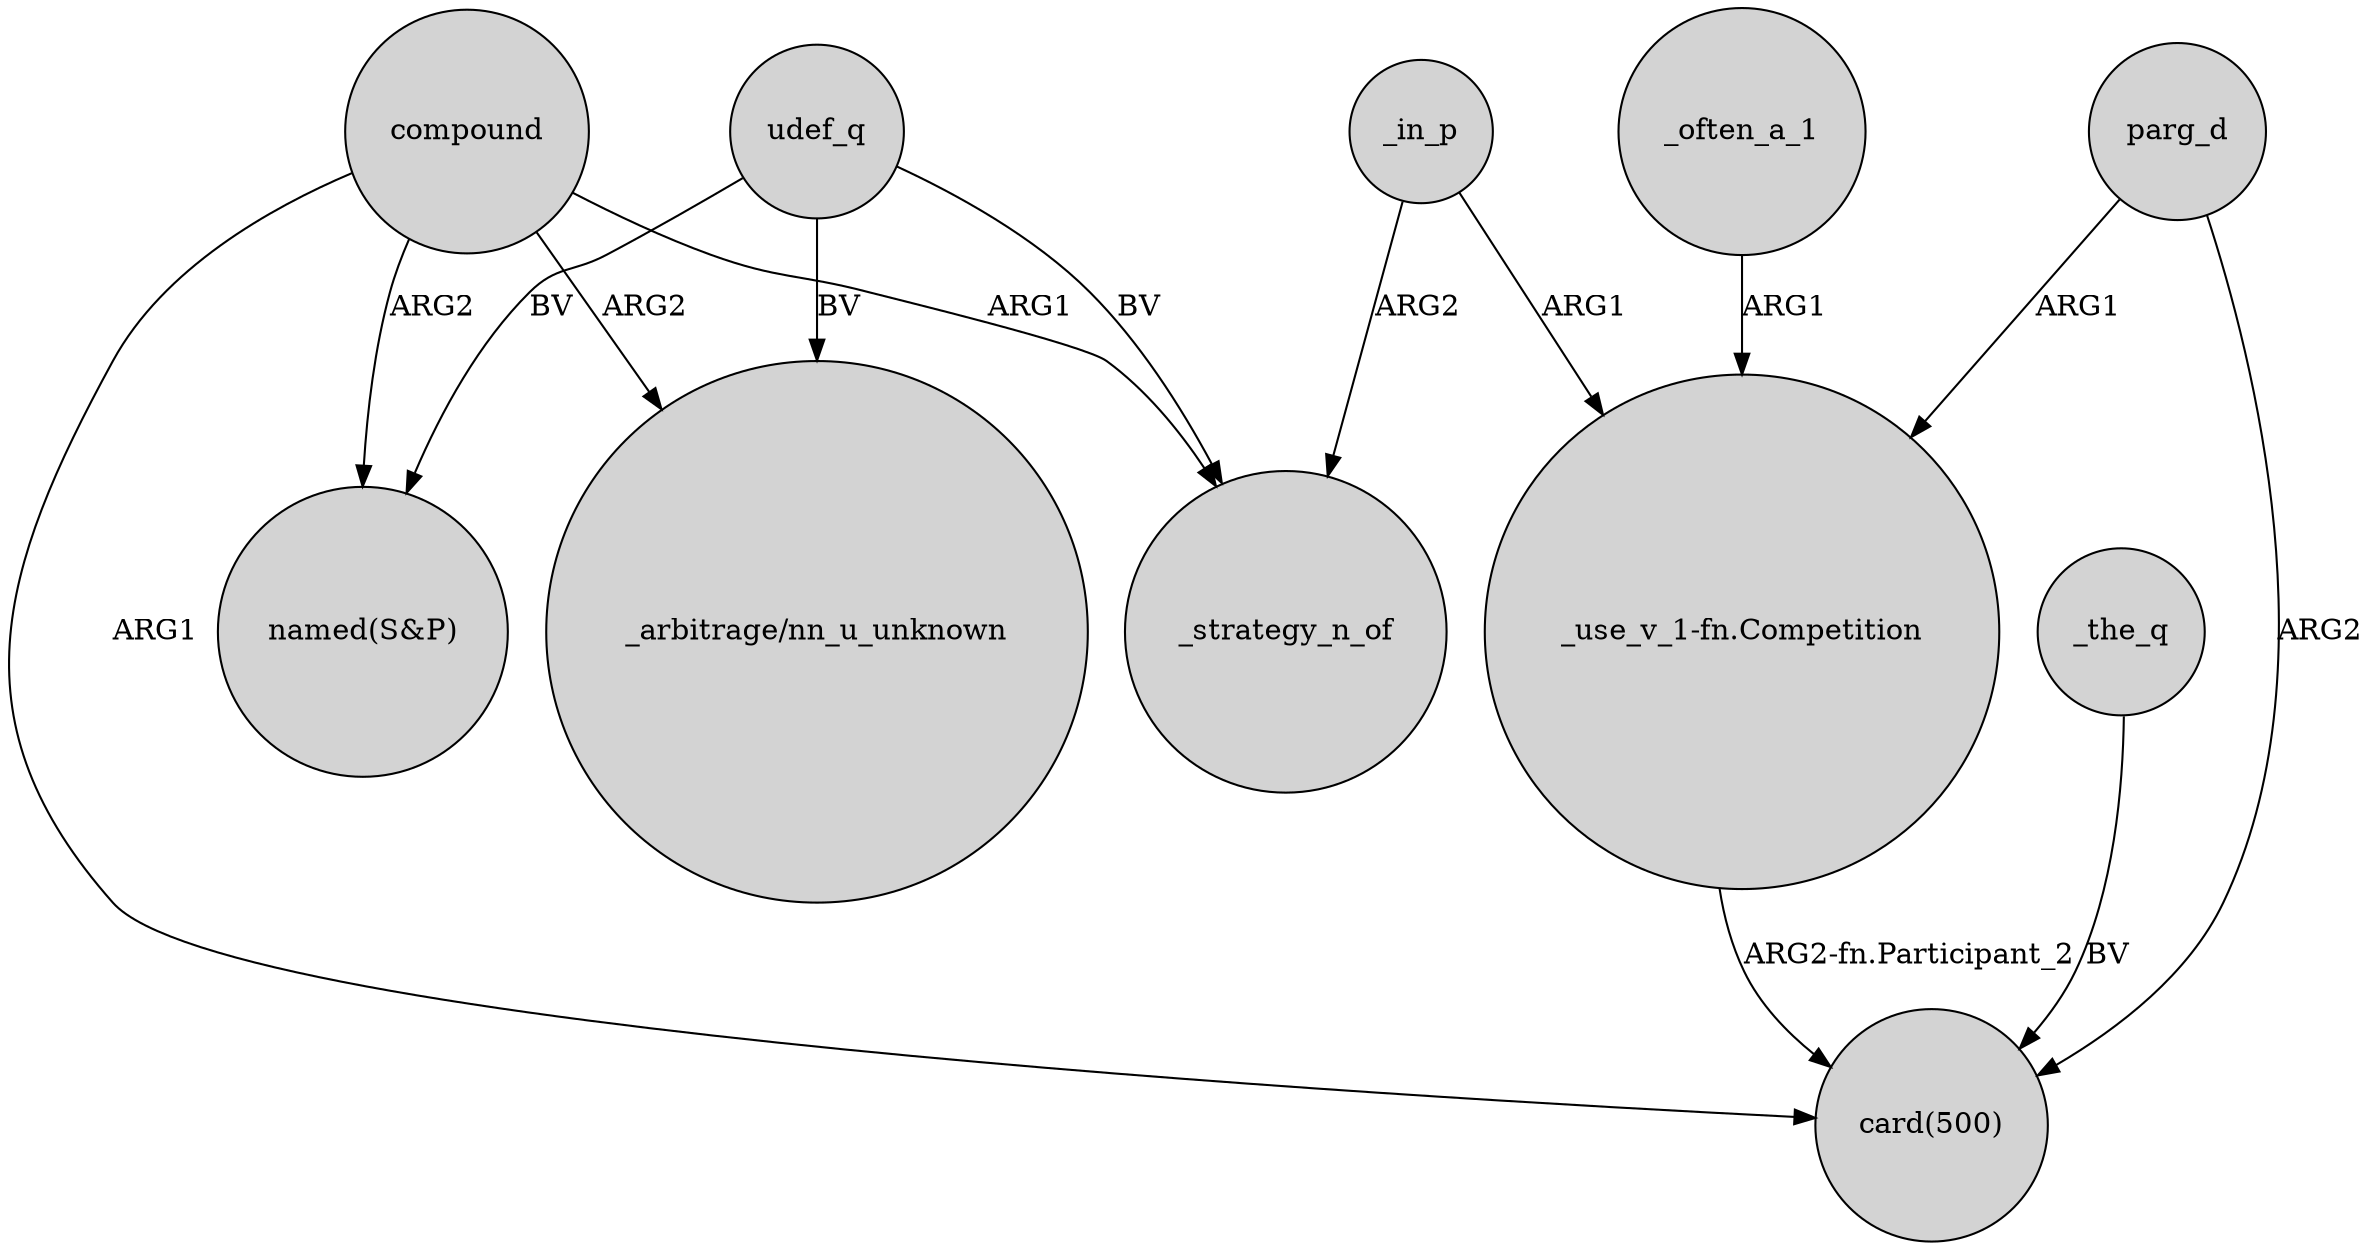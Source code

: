 digraph {
	node [shape=circle style=filled]
	compound -> "named(S&P)" [label=ARG2]
	_in_p -> "_use_v_1-fn.Competition" [label=ARG1]
	"_use_v_1-fn.Competition" -> "card(500)" [label="ARG2-fn.Participant_2"]
	udef_q -> _strategy_n_of [label=BV]
	_the_q -> "card(500)" [label=BV]
	parg_d -> "_use_v_1-fn.Competition" [label=ARG1]
	udef_q -> "_arbitrage/nn_u_unknown" [label=BV]
	_often_a_1 -> "_use_v_1-fn.Competition" [label=ARG1]
	compound -> "card(500)" [label=ARG1]
	compound -> _strategy_n_of [label=ARG1]
	udef_q -> "named(S&P)" [label=BV]
	compound -> "_arbitrage/nn_u_unknown" [label=ARG2]
	parg_d -> "card(500)" [label=ARG2]
	_in_p -> _strategy_n_of [label=ARG2]
}
